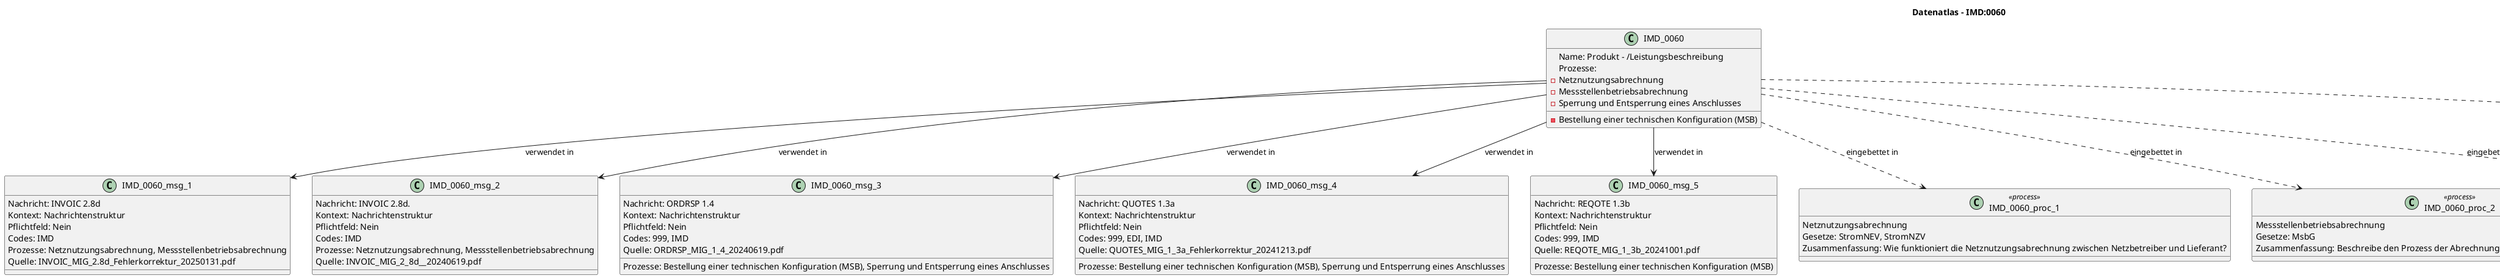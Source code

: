@startuml
title Datenatlas – IMD:0060
class IMD_0060 {
  Name: Produkt - /Leistungsbeschreibung
  Prozesse:
    - Netznutzungsabrechnung
    - Messstellenbetriebsabrechnung
    - Bestellung einer technischen Konfiguration (MSB)
    - Sperrung und Entsperrung eines Anschlusses
}
class IMD_0060_msg_1 {
  Nachricht: INVOIC 2.8d
  Kontext: Nachrichtenstruktur
  Pflichtfeld: Nein
  Codes: IMD
  Prozesse: Netznutzungsabrechnung, Messstellenbetriebsabrechnung
  Quelle: INVOIC_MIG_2.8d_Fehlerkorrektur_20250131.pdf
}
IMD_0060 --> IMD_0060_msg_1 : verwendet in
class IMD_0060_msg_2 {
  Nachricht: INVOIC 2.8d.
  Kontext: Nachrichtenstruktur
  Pflichtfeld: Nein
  Codes: IMD
  Prozesse: Netznutzungsabrechnung, Messstellenbetriebsabrechnung
  Quelle: INVOIC_MIG_2_8d__20240619.pdf
}
IMD_0060 --> IMD_0060_msg_2 : verwendet in
class IMD_0060_msg_3 {
  Nachricht: ORDRSP 1.4
  Kontext: Nachrichtenstruktur
  Pflichtfeld: Nein
  Codes: 999, IMD
  Prozesse: Bestellung einer technischen Konfiguration (MSB), Sperrung und Entsperrung eines Anschlusses
  Quelle: ORDRSP_MIG_1_4_20240619.pdf
}
IMD_0060 --> IMD_0060_msg_3 : verwendet in
class IMD_0060_msg_4 {
  Nachricht: QUOTES 1.3a
  Kontext: Nachrichtenstruktur
  Pflichtfeld: Nein
  Codes: 999, EDI, IMD
  Prozesse: Bestellung einer technischen Konfiguration (MSB), Sperrung und Entsperrung eines Anschlusses
  Quelle: QUOTES_MIG_1_3a_Fehlerkorrektur_20241213.pdf
}
IMD_0060 --> IMD_0060_msg_4 : verwendet in
class IMD_0060_msg_5 {
  Nachricht: REQOTE 1.3b
  Kontext: Nachrichtenstruktur
  Pflichtfeld: Nein
  Codes: 999, IMD
  Prozesse: Bestellung einer technischen Konfiguration (MSB)
  Quelle: REQOTE_MIG_1_3b_20241001.pdf
}
IMD_0060 --> IMD_0060_msg_5 : verwendet in
class IMD_0060_proc_1 <<process>> {
  Netznutzungsabrechnung
  Gesetze: StromNEV, StromNZV
  Zusammenfassung: Wie funktioniert die Netznutzungsabrechnung zwischen Netzbetreiber und Lieferant?
}
IMD_0060 ..> IMD_0060_proc_1 : eingebettet in
class IMD_0060_proc_2 <<process>> {
  Messstellenbetriebsabrechnung
  Gesetze: MsbG
  Zusammenfassung: Beschreibe den Prozess der Abrechnung von Messstellenbetriebsleistungen.
}
IMD_0060 ..> IMD_0060_proc_2 : eingebettet in
class IMD_0060_proc_3 <<process>> {
  Bestellung einer technischen Konfiguration (MSB)
  Gesetze: MsbG, EnWG
  Zusammenfassung: Erläutere den Prozess zur Bestellung einer spezifischen technischen Konfiguration bei einem Messstellenbetreiber, beispielsweise für ein intelligentes Messsystem.
}
IMD_0060 ..> IMD_0060_proc_3 : eingebettet in
class IMD_0060_proc_4 <<process>> {
  Sperrung und Entsperrung eines Anschlusses
  Gesetze: StromGVV
  Zusammenfassung: Beschreibe den End-to-End-Prozess für die Sperrung und Wiederherstellung eines Netzanschlusses.
}
IMD_0060 ..> IMD_0060_proc_4 : eingebettet in
@enduml
